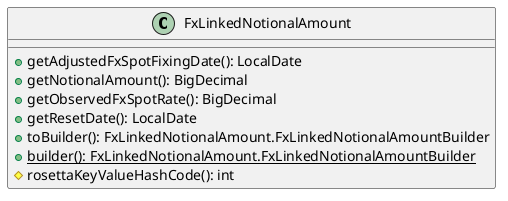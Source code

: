 @startuml

    class FxLinkedNotionalAmount [[FxLinkedNotionalAmount.html]] {
        +getAdjustedFxSpotFixingDate(): LocalDate
        +getNotionalAmount(): BigDecimal
        +getObservedFxSpotRate(): BigDecimal
        +getResetDate(): LocalDate
        +toBuilder(): FxLinkedNotionalAmount.FxLinkedNotionalAmountBuilder
        {static} +builder(): FxLinkedNotionalAmount.FxLinkedNotionalAmountBuilder
        #rosettaKeyValueHashCode(): int
    }

@enduml

